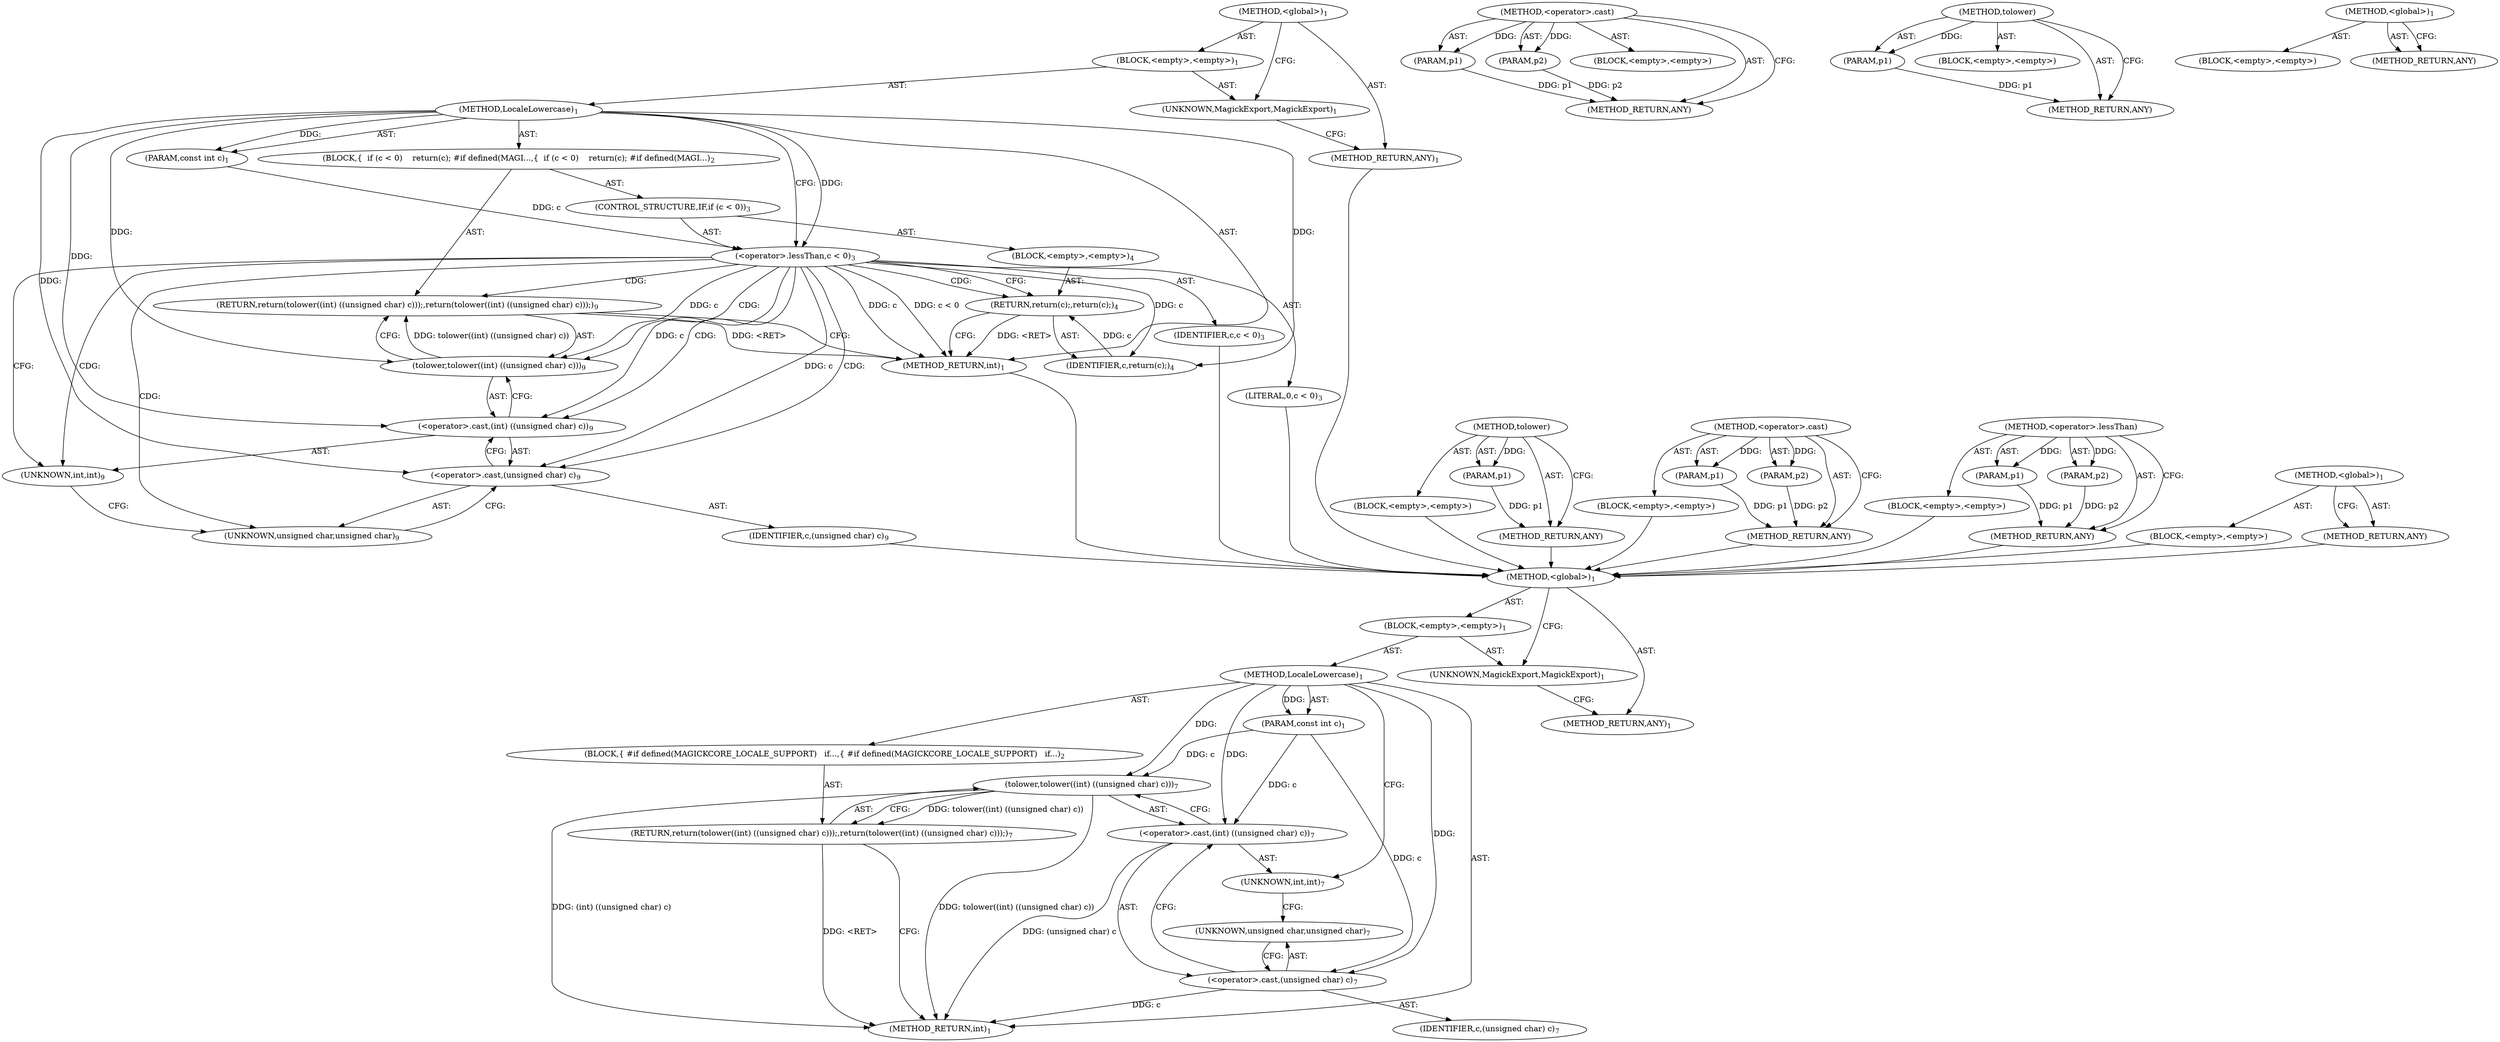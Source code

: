 digraph "&lt;global&gt;" {
vulnerable_6 [label=<(METHOD,&lt;global&gt;)<SUB>1</SUB>>];
vulnerable_7 [label=<(BLOCK,&lt;empty&gt;,&lt;empty&gt;)<SUB>1</SUB>>];
vulnerable_8 [label=<(UNKNOWN,MagickExport,MagickExport)<SUB>1</SUB>>];
vulnerable_9 [label=<(METHOD,LocaleLowercase)<SUB>1</SUB>>];
vulnerable_10 [label=<(PARAM,const int c)<SUB>1</SUB>>];
vulnerable_11 [label=<(BLOCK,{
 #if defined(MAGICKCORE_LOCALE_SUPPORT)
   if...,{
 #if defined(MAGICKCORE_LOCALE_SUPPORT)
   if...)<SUB>2</SUB>>];
vulnerable_12 [label=<(RETURN,return(tolower((int) ((unsigned char) c)));,return(tolower((int) ((unsigned char) c)));)<SUB>7</SUB>>];
vulnerable_13 [label=<(tolower,tolower((int) ((unsigned char) c)))<SUB>7</SUB>>];
vulnerable_14 [label=<(&lt;operator&gt;.cast,(int) ((unsigned char) c))<SUB>7</SUB>>];
vulnerable_15 [label=<(UNKNOWN,int,int)<SUB>7</SUB>>];
vulnerable_16 [label=<(&lt;operator&gt;.cast,(unsigned char) c)<SUB>7</SUB>>];
vulnerable_17 [label=<(UNKNOWN,unsigned char,unsigned char)<SUB>7</SUB>>];
vulnerable_18 [label=<(IDENTIFIER,c,(unsigned char) c)<SUB>7</SUB>>];
vulnerable_19 [label=<(METHOD_RETURN,int)<SUB>1</SUB>>];
vulnerable_21 [label=<(METHOD_RETURN,ANY)<SUB>1</SUB>>];
vulnerable_40 [label=<(METHOD,&lt;operator&gt;.cast)>];
vulnerable_41 [label=<(PARAM,p1)>];
vulnerable_42 [label=<(PARAM,p2)>];
vulnerable_43 [label=<(BLOCK,&lt;empty&gt;,&lt;empty&gt;)>];
vulnerable_44 [label=<(METHOD_RETURN,ANY)>];
vulnerable_36 [label=<(METHOD,tolower)>];
vulnerable_37 [label=<(PARAM,p1)>];
vulnerable_38 [label=<(BLOCK,&lt;empty&gt;,&lt;empty&gt;)>];
vulnerable_39 [label=<(METHOD_RETURN,ANY)>];
vulnerable_30 [label=<(METHOD,&lt;global&gt;)<SUB>1</SUB>>];
vulnerable_31 [label=<(BLOCK,&lt;empty&gt;,&lt;empty&gt;)>];
vulnerable_32 [label=<(METHOD_RETURN,ANY)>];
fixed_6 [label=<(METHOD,&lt;global&gt;)<SUB>1</SUB>>];
fixed_7 [label=<(BLOCK,&lt;empty&gt;,&lt;empty&gt;)<SUB>1</SUB>>];
fixed_8 [label=<(UNKNOWN,MagickExport,MagickExport)<SUB>1</SUB>>];
fixed_9 [label=<(METHOD,LocaleLowercase)<SUB>1</SUB>>];
fixed_10 [label=<(PARAM,const int c)<SUB>1</SUB>>];
fixed_11 [label=<(BLOCK,{
  if (c &lt; 0)
    return(c);
 #if defined(MAGI...,{
  if (c &lt; 0)
    return(c);
 #if defined(MAGI...)<SUB>2</SUB>>];
fixed_12 [label=<(CONTROL_STRUCTURE,IF,if (c &lt; 0))<SUB>3</SUB>>];
fixed_13 [label=<(&lt;operator&gt;.lessThan,c &lt; 0)<SUB>3</SUB>>];
fixed_14 [label=<(IDENTIFIER,c,c &lt; 0)<SUB>3</SUB>>];
fixed_15 [label=<(LITERAL,0,c &lt; 0)<SUB>3</SUB>>];
fixed_16 [label=<(BLOCK,&lt;empty&gt;,&lt;empty&gt;)<SUB>4</SUB>>];
fixed_17 [label=<(RETURN,return(c);,return(c);)<SUB>4</SUB>>];
fixed_18 [label=<(IDENTIFIER,c,return(c);)<SUB>4</SUB>>];
fixed_19 [label=<(RETURN,return(tolower((int) ((unsigned char) c)));,return(tolower((int) ((unsigned char) c)));)<SUB>9</SUB>>];
fixed_20 [label=<(tolower,tolower((int) ((unsigned char) c)))<SUB>9</SUB>>];
fixed_21 [label=<(&lt;operator&gt;.cast,(int) ((unsigned char) c))<SUB>9</SUB>>];
fixed_22 [label=<(UNKNOWN,int,int)<SUB>9</SUB>>];
fixed_23 [label=<(&lt;operator&gt;.cast,(unsigned char) c)<SUB>9</SUB>>];
fixed_24 [label=<(UNKNOWN,unsigned char,unsigned char)<SUB>9</SUB>>];
fixed_25 [label=<(IDENTIFIER,c,(unsigned char) c)<SUB>9</SUB>>];
fixed_26 [label=<(METHOD_RETURN,int)<SUB>1</SUB>>];
fixed_28 [label=<(METHOD_RETURN,ANY)<SUB>1</SUB>>];
fixed_48 [label=<(METHOD,tolower)>];
fixed_49 [label=<(PARAM,p1)>];
fixed_50 [label=<(BLOCK,&lt;empty&gt;,&lt;empty&gt;)>];
fixed_51 [label=<(METHOD_RETURN,ANY)>];
fixed_52 [label=<(METHOD,&lt;operator&gt;.cast)>];
fixed_53 [label=<(PARAM,p1)>];
fixed_54 [label=<(PARAM,p2)>];
fixed_55 [label=<(BLOCK,&lt;empty&gt;,&lt;empty&gt;)>];
fixed_56 [label=<(METHOD_RETURN,ANY)>];
fixed_43 [label=<(METHOD,&lt;operator&gt;.lessThan)>];
fixed_44 [label=<(PARAM,p1)>];
fixed_45 [label=<(PARAM,p2)>];
fixed_46 [label=<(BLOCK,&lt;empty&gt;,&lt;empty&gt;)>];
fixed_47 [label=<(METHOD_RETURN,ANY)>];
fixed_37 [label=<(METHOD,&lt;global&gt;)<SUB>1</SUB>>];
fixed_38 [label=<(BLOCK,&lt;empty&gt;,&lt;empty&gt;)>];
fixed_39 [label=<(METHOD_RETURN,ANY)>];
vulnerable_6 -> vulnerable_7  [key=0, label="AST: "];
vulnerable_6 -> vulnerable_21  [key=0, label="AST: "];
vulnerable_6 -> vulnerable_8  [key=0, label="CFG: "];
vulnerable_7 -> vulnerable_8  [key=0, label="AST: "];
vulnerable_7 -> vulnerable_9  [key=0, label="AST: "];
vulnerable_8 -> vulnerable_21  [key=0, label="CFG: "];
vulnerable_9 -> vulnerable_10  [key=0, label="AST: "];
vulnerable_9 -> vulnerable_10  [key=1, label="DDG: "];
vulnerable_9 -> vulnerable_11  [key=0, label="AST: "];
vulnerable_9 -> vulnerable_19  [key=0, label="AST: "];
vulnerable_9 -> vulnerable_15  [key=0, label="CFG: "];
vulnerable_9 -> vulnerable_13  [key=0, label="DDG: "];
vulnerable_9 -> vulnerable_14  [key=0, label="DDG: "];
vulnerable_9 -> vulnerable_16  [key=0, label="DDG: "];
vulnerable_10 -> vulnerable_13  [key=0, label="DDG: c"];
vulnerable_10 -> vulnerable_14  [key=0, label="DDG: c"];
vulnerable_10 -> vulnerable_16  [key=0, label="DDG: c"];
vulnerable_11 -> vulnerable_12  [key=0, label="AST: "];
vulnerable_12 -> vulnerable_13  [key=0, label="AST: "];
vulnerable_12 -> vulnerable_19  [key=0, label="CFG: "];
vulnerable_12 -> vulnerable_19  [key=1, label="DDG: &lt;RET&gt;"];
vulnerable_13 -> vulnerable_14  [key=0, label="AST: "];
vulnerable_13 -> vulnerable_12  [key=0, label="CFG: "];
vulnerable_13 -> vulnerable_12  [key=1, label="DDG: tolower((int) ((unsigned char) c))"];
vulnerable_13 -> vulnerable_19  [key=0, label="DDG: (int) ((unsigned char) c)"];
vulnerable_13 -> vulnerable_19  [key=1, label="DDG: tolower((int) ((unsigned char) c))"];
vulnerable_14 -> vulnerable_15  [key=0, label="AST: "];
vulnerable_14 -> vulnerable_16  [key=0, label="AST: "];
vulnerable_14 -> vulnerable_13  [key=0, label="CFG: "];
vulnerable_14 -> vulnerable_19  [key=0, label="DDG: (unsigned char) c"];
vulnerable_15 -> vulnerable_17  [key=0, label="CFG: "];
vulnerable_16 -> vulnerable_17  [key=0, label="AST: "];
vulnerable_16 -> vulnerable_18  [key=0, label="AST: "];
vulnerable_16 -> vulnerable_14  [key=0, label="CFG: "];
vulnerable_16 -> vulnerable_19  [key=0, label="DDG: c"];
vulnerable_17 -> vulnerable_16  [key=0, label="CFG: "];
vulnerable_40 -> vulnerable_41  [key=0, label="AST: "];
vulnerable_40 -> vulnerable_41  [key=1, label="DDG: "];
vulnerable_40 -> vulnerable_43  [key=0, label="AST: "];
vulnerable_40 -> vulnerable_42  [key=0, label="AST: "];
vulnerable_40 -> vulnerable_42  [key=1, label="DDG: "];
vulnerable_40 -> vulnerable_44  [key=0, label="AST: "];
vulnerable_40 -> vulnerable_44  [key=1, label="CFG: "];
vulnerable_41 -> vulnerable_44  [key=0, label="DDG: p1"];
vulnerable_42 -> vulnerable_44  [key=0, label="DDG: p2"];
vulnerable_36 -> vulnerable_37  [key=0, label="AST: "];
vulnerable_36 -> vulnerable_37  [key=1, label="DDG: "];
vulnerable_36 -> vulnerable_38  [key=0, label="AST: "];
vulnerable_36 -> vulnerable_39  [key=0, label="AST: "];
vulnerable_36 -> vulnerable_39  [key=1, label="CFG: "];
vulnerable_37 -> vulnerable_39  [key=0, label="DDG: p1"];
vulnerable_30 -> vulnerable_31  [key=0, label="AST: "];
vulnerable_30 -> vulnerable_32  [key=0, label="AST: "];
vulnerable_30 -> vulnerable_32  [key=1, label="CFG: "];
fixed_6 -> fixed_7  [key=0, label="AST: "];
fixed_6 -> fixed_28  [key=0, label="AST: "];
fixed_6 -> fixed_8  [key=0, label="CFG: "];
fixed_7 -> fixed_8  [key=0, label="AST: "];
fixed_7 -> fixed_9  [key=0, label="AST: "];
fixed_8 -> fixed_28  [key=0, label="CFG: "];
fixed_9 -> fixed_10  [key=0, label="AST: "];
fixed_9 -> fixed_10  [key=1, label="DDG: "];
fixed_9 -> fixed_11  [key=0, label="AST: "];
fixed_9 -> fixed_26  [key=0, label="AST: "];
fixed_9 -> fixed_13  [key=0, label="CFG: "];
fixed_9 -> fixed_13  [key=1, label="DDG: "];
fixed_9 -> fixed_20  [key=0, label="DDG: "];
fixed_9 -> fixed_18  [key=0, label="DDG: "];
fixed_9 -> fixed_21  [key=0, label="DDG: "];
fixed_9 -> fixed_23  [key=0, label="DDG: "];
fixed_10 -> fixed_13  [key=0, label="DDG: c"];
fixed_11 -> fixed_12  [key=0, label="AST: "];
fixed_11 -> fixed_19  [key=0, label="AST: "];
fixed_12 -> fixed_13  [key=0, label="AST: "];
fixed_12 -> fixed_16  [key=0, label="AST: "];
fixed_13 -> fixed_14  [key=0, label="AST: "];
fixed_13 -> fixed_15  [key=0, label="AST: "];
fixed_13 -> fixed_22  [key=0, label="CFG: "];
fixed_13 -> fixed_22  [key=1, label="CDG: "];
fixed_13 -> fixed_17  [key=0, label="CFG: "];
fixed_13 -> fixed_17  [key=1, label="CDG: "];
fixed_13 -> fixed_26  [key=0, label="DDG: c"];
fixed_13 -> fixed_26  [key=1, label="DDG: c &lt; 0"];
fixed_13 -> fixed_20  [key=0, label="DDG: c"];
fixed_13 -> fixed_20  [key=1, label="CDG: "];
fixed_13 -> fixed_18  [key=0, label="DDG: c"];
fixed_13 -> fixed_21  [key=0, label="DDG: c"];
fixed_13 -> fixed_21  [key=1, label="CDG: "];
fixed_13 -> fixed_23  [key=0, label="DDG: c"];
fixed_13 -> fixed_23  [key=1, label="CDG: "];
fixed_13 -> fixed_24  [key=0, label="CDG: "];
fixed_13 -> fixed_19  [key=0, label="CDG: "];
fixed_14 -> vulnerable_6  [key=0];
fixed_15 -> vulnerable_6  [key=0];
fixed_16 -> fixed_17  [key=0, label="AST: "];
fixed_17 -> fixed_18  [key=0, label="AST: "];
fixed_17 -> fixed_26  [key=0, label="CFG: "];
fixed_17 -> fixed_26  [key=1, label="DDG: &lt;RET&gt;"];
fixed_18 -> fixed_17  [key=0, label="DDG: c"];
fixed_19 -> fixed_20  [key=0, label="AST: "];
fixed_19 -> fixed_26  [key=0, label="CFG: "];
fixed_19 -> fixed_26  [key=1, label="DDG: &lt;RET&gt;"];
fixed_20 -> fixed_21  [key=0, label="AST: "];
fixed_20 -> fixed_19  [key=0, label="CFG: "];
fixed_20 -> fixed_19  [key=1, label="DDG: tolower((int) ((unsigned char) c))"];
fixed_21 -> fixed_22  [key=0, label="AST: "];
fixed_21 -> fixed_23  [key=0, label="AST: "];
fixed_21 -> fixed_20  [key=0, label="CFG: "];
fixed_22 -> fixed_24  [key=0, label="CFG: "];
fixed_23 -> fixed_24  [key=0, label="AST: "];
fixed_23 -> fixed_25  [key=0, label="AST: "];
fixed_23 -> fixed_21  [key=0, label="CFG: "];
fixed_24 -> fixed_23  [key=0, label="CFG: "];
fixed_25 -> vulnerable_6  [key=0];
fixed_26 -> vulnerable_6  [key=0];
fixed_28 -> vulnerable_6  [key=0];
fixed_48 -> fixed_49  [key=0, label="AST: "];
fixed_48 -> fixed_49  [key=1, label="DDG: "];
fixed_48 -> fixed_50  [key=0, label="AST: "];
fixed_48 -> fixed_51  [key=0, label="AST: "];
fixed_48 -> fixed_51  [key=1, label="CFG: "];
fixed_49 -> fixed_51  [key=0, label="DDG: p1"];
fixed_50 -> vulnerable_6  [key=0];
fixed_51 -> vulnerable_6  [key=0];
fixed_52 -> fixed_53  [key=0, label="AST: "];
fixed_52 -> fixed_53  [key=1, label="DDG: "];
fixed_52 -> fixed_55  [key=0, label="AST: "];
fixed_52 -> fixed_54  [key=0, label="AST: "];
fixed_52 -> fixed_54  [key=1, label="DDG: "];
fixed_52 -> fixed_56  [key=0, label="AST: "];
fixed_52 -> fixed_56  [key=1, label="CFG: "];
fixed_53 -> fixed_56  [key=0, label="DDG: p1"];
fixed_54 -> fixed_56  [key=0, label="DDG: p2"];
fixed_55 -> vulnerable_6  [key=0];
fixed_56 -> vulnerable_6  [key=0];
fixed_43 -> fixed_44  [key=0, label="AST: "];
fixed_43 -> fixed_44  [key=1, label="DDG: "];
fixed_43 -> fixed_46  [key=0, label="AST: "];
fixed_43 -> fixed_45  [key=0, label="AST: "];
fixed_43 -> fixed_45  [key=1, label="DDG: "];
fixed_43 -> fixed_47  [key=0, label="AST: "];
fixed_43 -> fixed_47  [key=1, label="CFG: "];
fixed_44 -> fixed_47  [key=0, label="DDG: p1"];
fixed_45 -> fixed_47  [key=0, label="DDG: p2"];
fixed_46 -> vulnerable_6  [key=0];
fixed_47 -> vulnerable_6  [key=0];
fixed_37 -> fixed_38  [key=0, label="AST: "];
fixed_37 -> fixed_39  [key=0, label="AST: "];
fixed_37 -> fixed_39  [key=1, label="CFG: "];
fixed_38 -> vulnerable_6  [key=0];
fixed_39 -> vulnerable_6  [key=0];
}
